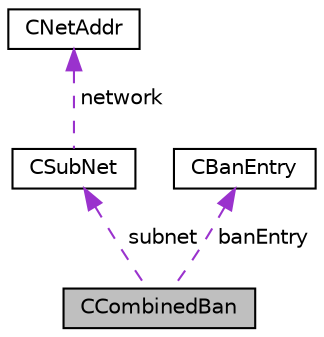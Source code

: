 digraph "CCombinedBan"
{
  edge [fontname="Helvetica",fontsize="10",labelfontname="Helvetica",labelfontsize="10"];
  node [fontname="Helvetica",fontsize="10",shape=record];
  Node1 [label="CCombinedBan",height=0.2,width=0.4,color="black", fillcolor="grey75", style="filled", fontcolor="black"];
  Node2 -> Node1 [dir="back",color="darkorchid3",fontsize="10",style="dashed",label=" subnet" ,fontname="Helvetica"];
  Node2 [label="CSubNet",height=0.2,width=0.4,color="black", fillcolor="white", style="filled",URL="$d9/d87/class_c_sub_net.html"];
  Node3 -> Node2 [dir="back",color="darkorchid3",fontsize="10",style="dashed",label=" network" ,fontname="Helvetica"];
  Node3 [label="CNetAddr",height=0.2,width=0.4,color="black", fillcolor="white", style="filled",URL="$d3/dc3/class_c_net_addr.html",tooltip="IP address (IPv6, or IPv4 using mapped IPv6 range (::FFFF:0:0/96)) "];
  Node4 -> Node1 [dir="back",color="darkorchid3",fontsize="10",style="dashed",label=" banEntry" ,fontname="Helvetica"];
  Node4 [label="CBanEntry",height=0.2,width=0.4,color="black", fillcolor="white", style="filled",URL="$d7/d08/class_c_ban_entry.html"];
}
